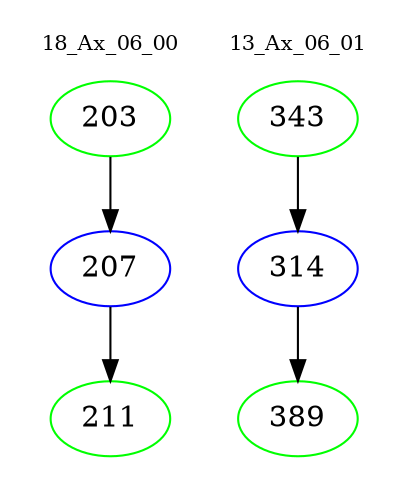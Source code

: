 digraph{
subgraph cluster_0 {
color = white
label = "18_Ax_06_00";
fontsize=10;
T0_203 [label="203", color="green"]
T0_203 -> T0_207 [color="black"]
T0_207 [label="207", color="blue"]
T0_207 -> T0_211 [color="black"]
T0_211 [label="211", color="green"]
}
subgraph cluster_1 {
color = white
label = "13_Ax_06_01";
fontsize=10;
T1_343 [label="343", color="green"]
T1_343 -> T1_314 [color="black"]
T1_314 [label="314", color="blue"]
T1_314 -> T1_389 [color="black"]
T1_389 [label="389", color="green"]
}
}
